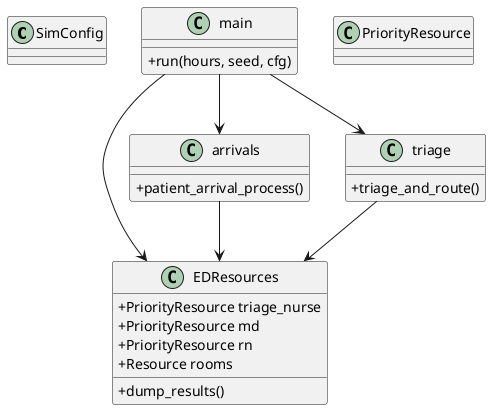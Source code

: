 @startuml
skinparam classAttributeIconSize 0
class SimConfig
class EDResources {
  +PriorityResource triage_nurse
  +PriorityResource md
  +PriorityResource rn
  +Resource rooms
  +dump_results()
}
class PriorityResource
class main {
  +run(hours, seed, cfg)
}
class arrivals {
  +patient_arrival_process()
}
class triage {
  +triage_and_route()
}

main --> EDResources
arrivals --> EDResources
triage --> EDResources
main --> arrivals
main --> triage
@enduml

